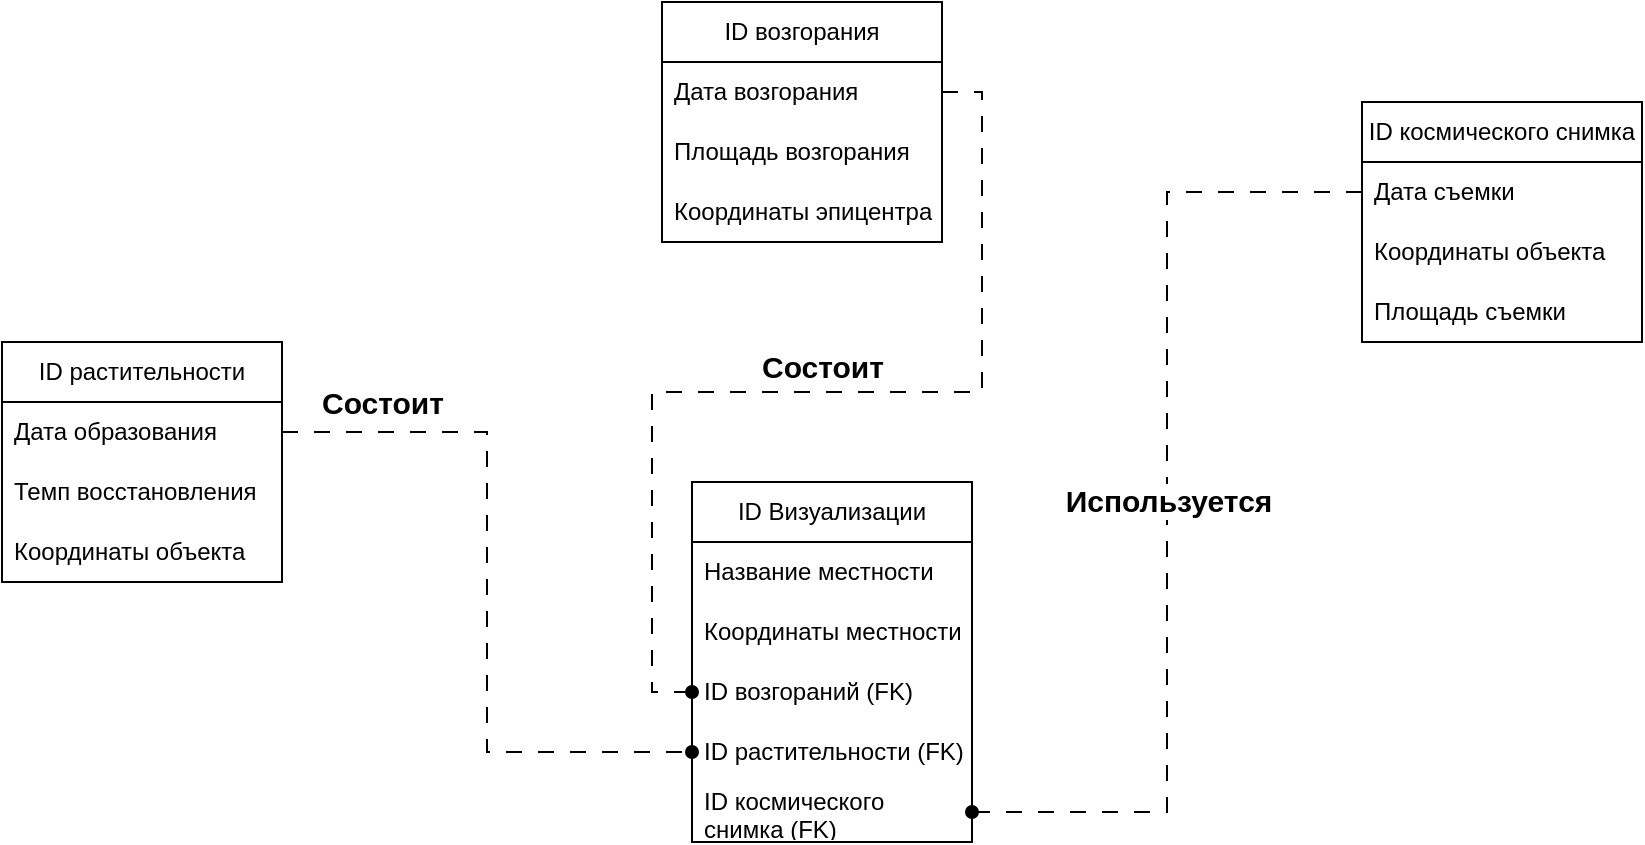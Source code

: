 <mxfile version="22.1.7" type="github">
  <diagram id="R2lEEEUBdFMjLlhIrx00" name="Page-1">
    <mxGraphModel dx="1235" dy="666" grid="1" gridSize="10" guides="1" tooltips="1" connect="1" arrows="1" fold="1" page="1" pageScale="1" pageWidth="850" pageHeight="1100" math="0" shadow="0" extFonts="Permanent Marker^https://fonts.googleapis.com/css?family=Permanent+Marker">
      <root>
        <mxCell id="0" />
        <mxCell id="1" parent="0" />
        <mxCell id="GILA-4fVAI7WXsewxJLm-1" value="ID Визуализации" style="swimlane;fontStyle=0;childLayout=stackLayout;horizontal=1;startSize=30;horizontalStack=0;resizeParent=1;resizeParentMax=0;resizeLast=0;collapsible=1;marginBottom=0;whiteSpace=wrap;html=1;" vertex="1" parent="1">
          <mxGeometry x="355" y="300" width="140" height="180" as="geometry" />
        </mxCell>
        <mxCell id="GILA-4fVAI7WXsewxJLm-2" value="Название местности" style="text;strokeColor=none;fillColor=none;align=left;verticalAlign=middle;spacingLeft=4;spacingRight=4;overflow=hidden;points=[[0,0.5],[1,0.5]];portConstraint=eastwest;rotatable=0;whiteSpace=wrap;html=1;" vertex="1" parent="GILA-4fVAI7WXsewxJLm-1">
          <mxGeometry y="30" width="140" height="30" as="geometry" />
        </mxCell>
        <mxCell id="GILA-4fVAI7WXsewxJLm-3" value="Координаты местности" style="text;strokeColor=none;fillColor=none;align=left;verticalAlign=middle;spacingLeft=4;spacingRight=4;overflow=hidden;points=[[0,0.5],[1,0.5]];portConstraint=eastwest;rotatable=0;whiteSpace=wrap;html=1;" vertex="1" parent="GILA-4fVAI7WXsewxJLm-1">
          <mxGeometry y="60" width="140" height="30" as="geometry" />
        </mxCell>
        <mxCell id="GILA-4fVAI7WXsewxJLm-4" value="&lt;div&gt;ID возгораний (FK)&lt;/div&gt;" style="text;strokeColor=none;fillColor=none;align=left;verticalAlign=middle;spacingLeft=4;spacingRight=4;overflow=hidden;points=[[0,0.5],[1,0.5]];portConstraint=eastwest;rotatable=0;whiteSpace=wrap;html=1;" vertex="1" parent="GILA-4fVAI7WXsewxJLm-1">
          <mxGeometry y="90" width="140" height="30" as="geometry" />
        </mxCell>
        <mxCell id="GILA-4fVAI7WXsewxJLm-5" value="&lt;div&gt;ID растительности (FK)&lt;/div&gt;" style="text;strokeColor=none;fillColor=none;align=left;verticalAlign=middle;spacingLeft=4;spacingRight=4;overflow=hidden;points=[[0,0.5],[1,0.5]];portConstraint=eastwest;rotatable=0;whiteSpace=wrap;html=1;" vertex="1" parent="GILA-4fVAI7WXsewxJLm-1">
          <mxGeometry y="120" width="140" height="30" as="geometry" />
        </mxCell>
        <mxCell id="GILA-4fVAI7WXsewxJLm-19" value="&lt;div&gt;ID космического снимка (FK)&lt;/div&gt;" style="text;strokeColor=none;fillColor=none;align=left;verticalAlign=middle;spacingLeft=4;spacingRight=4;overflow=hidden;points=[[0,0.5],[1,0.5]];portConstraint=eastwest;rotatable=0;whiteSpace=wrap;html=1;" vertex="1" parent="GILA-4fVAI7WXsewxJLm-1">
          <mxGeometry y="150" width="140" height="30" as="geometry" />
        </mxCell>
        <mxCell id="GILA-4fVAI7WXsewxJLm-6" value="ID растительности" style="swimlane;fontStyle=0;childLayout=stackLayout;horizontal=1;startSize=30;horizontalStack=0;resizeParent=1;resizeParentMax=0;resizeLast=0;collapsible=1;marginBottom=0;whiteSpace=wrap;html=1;" vertex="1" parent="1">
          <mxGeometry x="10" y="230" width="140" height="120" as="geometry" />
        </mxCell>
        <mxCell id="GILA-4fVAI7WXsewxJLm-7" value="Дата образования" style="text;strokeColor=none;fillColor=none;align=left;verticalAlign=middle;spacingLeft=4;spacingRight=4;overflow=hidden;points=[[0,0.5],[1,0.5]];portConstraint=eastwest;rotatable=0;whiteSpace=wrap;html=1;" vertex="1" parent="GILA-4fVAI7WXsewxJLm-6">
          <mxGeometry y="30" width="140" height="30" as="geometry" />
        </mxCell>
        <mxCell id="GILA-4fVAI7WXsewxJLm-8" value="Темп восстановления" style="text;strokeColor=none;fillColor=none;align=left;verticalAlign=middle;spacingLeft=4;spacingRight=4;overflow=hidden;points=[[0,0.5],[1,0.5]];portConstraint=eastwest;rotatable=0;whiteSpace=wrap;html=1;" vertex="1" parent="GILA-4fVAI7WXsewxJLm-6">
          <mxGeometry y="60" width="140" height="30" as="geometry" />
        </mxCell>
        <mxCell id="GILA-4fVAI7WXsewxJLm-15" value="Координаты объекта" style="text;strokeColor=none;fillColor=none;align=left;verticalAlign=middle;spacingLeft=4;spacingRight=4;overflow=hidden;points=[[0,0.5],[1,0.5]];portConstraint=eastwest;rotatable=0;whiteSpace=wrap;html=1;" vertex="1" parent="GILA-4fVAI7WXsewxJLm-6">
          <mxGeometry y="90" width="140" height="30" as="geometry" />
        </mxCell>
        <mxCell id="GILA-4fVAI7WXsewxJLm-12" value="ID возгорания" style="swimlane;fontStyle=0;childLayout=stackLayout;horizontal=1;startSize=30;horizontalStack=0;resizeParent=1;resizeParentMax=0;resizeLast=0;collapsible=1;marginBottom=0;whiteSpace=wrap;html=1;" vertex="1" parent="1">
          <mxGeometry x="340" y="60" width="140" height="120" as="geometry" />
        </mxCell>
        <mxCell id="GILA-4fVAI7WXsewxJLm-13" value="Дата возгорания" style="text;strokeColor=none;fillColor=none;align=left;verticalAlign=middle;spacingLeft=4;spacingRight=4;overflow=hidden;points=[[0,0.5],[1,0.5]];portConstraint=eastwest;rotatable=0;whiteSpace=wrap;html=1;" vertex="1" parent="GILA-4fVAI7WXsewxJLm-12">
          <mxGeometry y="30" width="140" height="30" as="geometry" />
        </mxCell>
        <mxCell id="GILA-4fVAI7WXsewxJLm-14" value="Площадь возгорания" style="text;strokeColor=none;fillColor=none;align=left;verticalAlign=middle;spacingLeft=4;spacingRight=4;overflow=hidden;points=[[0,0.5],[1,0.5]];portConstraint=eastwest;rotatable=0;whiteSpace=wrap;html=1;" vertex="1" parent="GILA-4fVAI7WXsewxJLm-12">
          <mxGeometry y="60" width="140" height="30" as="geometry" />
        </mxCell>
        <mxCell id="GILA-4fVAI7WXsewxJLm-16" value="Координаты эпицентра" style="text;strokeColor=none;fillColor=none;align=left;verticalAlign=middle;spacingLeft=4;spacingRight=4;overflow=hidden;points=[[0,0.5],[1,0.5]];portConstraint=eastwest;rotatable=0;whiteSpace=wrap;html=1;" vertex="1" parent="GILA-4fVAI7WXsewxJLm-12">
          <mxGeometry y="90" width="140" height="30" as="geometry" />
        </mxCell>
        <mxCell id="GILA-4fVAI7WXsewxJLm-17" style="edgeStyle=orthogonalEdgeStyle;rounded=0;orthogonalLoop=1;jettySize=auto;html=1;entryX=0;entryY=0.5;entryDx=0;entryDy=0;endArrow=oval;endFill=1;dashed=1;dashPattern=8 8;" edge="1" parent="1" source="GILA-4fVAI7WXsewxJLm-7" target="GILA-4fVAI7WXsewxJLm-5">
          <mxGeometry relative="1" as="geometry" />
        </mxCell>
        <mxCell id="GILA-4fVAI7WXsewxJLm-18" style="edgeStyle=orthogonalEdgeStyle;rounded=0;orthogonalLoop=1;jettySize=auto;html=1;entryX=0;entryY=0.5;entryDx=0;entryDy=0;dashed=1;dashPattern=8 8;endArrow=oval;endFill=1;" edge="1" parent="1" source="GILA-4fVAI7WXsewxJLm-13" target="GILA-4fVAI7WXsewxJLm-4">
          <mxGeometry relative="1" as="geometry" />
        </mxCell>
        <mxCell id="GILA-4fVAI7WXsewxJLm-26" value="&lt;font size=&quot;1&quot;&gt;&lt;b style=&quot;font-size: 15px;&quot;&gt;Состоит&lt;/b&gt;&lt;/font&gt;" style="edgeLabel;html=1;align=center;verticalAlign=middle;resizable=0;points=[];" vertex="1" connectable="0" parent="GILA-4fVAI7WXsewxJLm-18">
          <mxGeometry x="-0.109" y="2" relative="1" as="geometry">
            <mxPoint x="-25" y="-15" as="offset" />
          </mxGeometry>
        </mxCell>
        <mxCell id="GILA-4fVAI7WXsewxJLm-27" value="&lt;font size=&quot;1&quot;&gt;&lt;b style=&quot;font-size: 15px;&quot;&gt;Состоит&lt;/b&gt;&lt;/font&gt;" style="edgeLabel;html=1;align=center;verticalAlign=middle;resizable=0;points=[];" vertex="1" connectable="0" parent="GILA-4fVAI7WXsewxJLm-18">
          <mxGeometry x="-0.109" y="2" relative="1" as="geometry">
            <mxPoint x="-245" y="3" as="offset" />
          </mxGeometry>
        </mxCell>
        <mxCell id="GILA-4fVAI7WXsewxJLm-20" value="ID космического снимка" style="swimlane;fontStyle=0;childLayout=stackLayout;horizontal=1;startSize=30;horizontalStack=0;resizeParent=1;resizeParentMax=0;resizeLast=0;collapsible=1;marginBottom=0;whiteSpace=wrap;html=1;" vertex="1" parent="1">
          <mxGeometry x="690" y="110" width="140" height="120" as="geometry" />
        </mxCell>
        <mxCell id="GILA-4fVAI7WXsewxJLm-21" value="Дата съемки" style="text;strokeColor=none;fillColor=none;align=left;verticalAlign=middle;spacingLeft=4;spacingRight=4;overflow=hidden;points=[[0,0.5],[1,0.5]];portConstraint=eastwest;rotatable=0;whiteSpace=wrap;html=1;" vertex="1" parent="GILA-4fVAI7WXsewxJLm-20">
          <mxGeometry y="30" width="140" height="30" as="geometry" />
        </mxCell>
        <mxCell id="GILA-4fVAI7WXsewxJLm-23" value="Координаты объекта" style="text;strokeColor=none;fillColor=none;align=left;verticalAlign=middle;spacingLeft=4;spacingRight=4;overflow=hidden;points=[[0,0.5],[1,0.5]];portConstraint=eastwest;rotatable=0;whiteSpace=wrap;html=1;" vertex="1" parent="GILA-4fVAI7WXsewxJLm-20">
          <mxGeometry y="60" width="140" height="30" as="geometry" />
        </mxCell>
        <mxCell id="GILA-4fVAI7WXsewxJLm-24" value="Площадь съемки" style="text;strokeColor=none;fillColor=none;align=left;verticalAlign=middle;spacingLeft=4;spacingRight=4;overflow=hidden;points=[[0,0.5],[1,0.5]];portConstraint=eastwest;rotatable=0;whiteSpace=wrap;html=1;" vertex="1" parent="GILA-4fVAI7WXsewxJLm-20">
          <mxGeometry y="90" width="140" height="30" as="geometry" />
        </mxCell>
        <mxCell id="GILA-4fVAI7WXsewxJLm-25" style="edgeStyle=orthogonalEdgeStyle;rounded=0;orthogonalLoop=1;jettySize=auto;html=1;entryX=1;entryY=0.5;entryDx=0;entryDy=0;dashed=1;dashPattern=8 8;endArrow=oval;endFill=1;" edge="1" parent="1" source="GILA-4fVAI7WXsewxJLm-21" target="GILA-4fVAI7WXsewxJLm-19">
          <mxGeometry relative="1" as="geometry" />
        </mxCell>
        <mxCell id="GILA-4fVAI7WXsewxJLm-30" value="&lt;font style=&quot;font-size: 15px;&quot;&gt;&lt;b&gt;Используется&lt;/b&gt;&lt;/font&gt;" style="edgeLabel;html=1;align=center;verticalAlign=middle;resizable=0;points=[];" vertex="1" connectable="0" parent="GILA-4fVAI7WXsewxJLm-25">
          <mxGeometry x="-0.003" relative="1" as="geometry">
            <mxPoint as="offset" />
          </mxGeometry>
        </mxCell>
      </root>
    </mxGraphModel>
  </diagram>
</mxfile>
